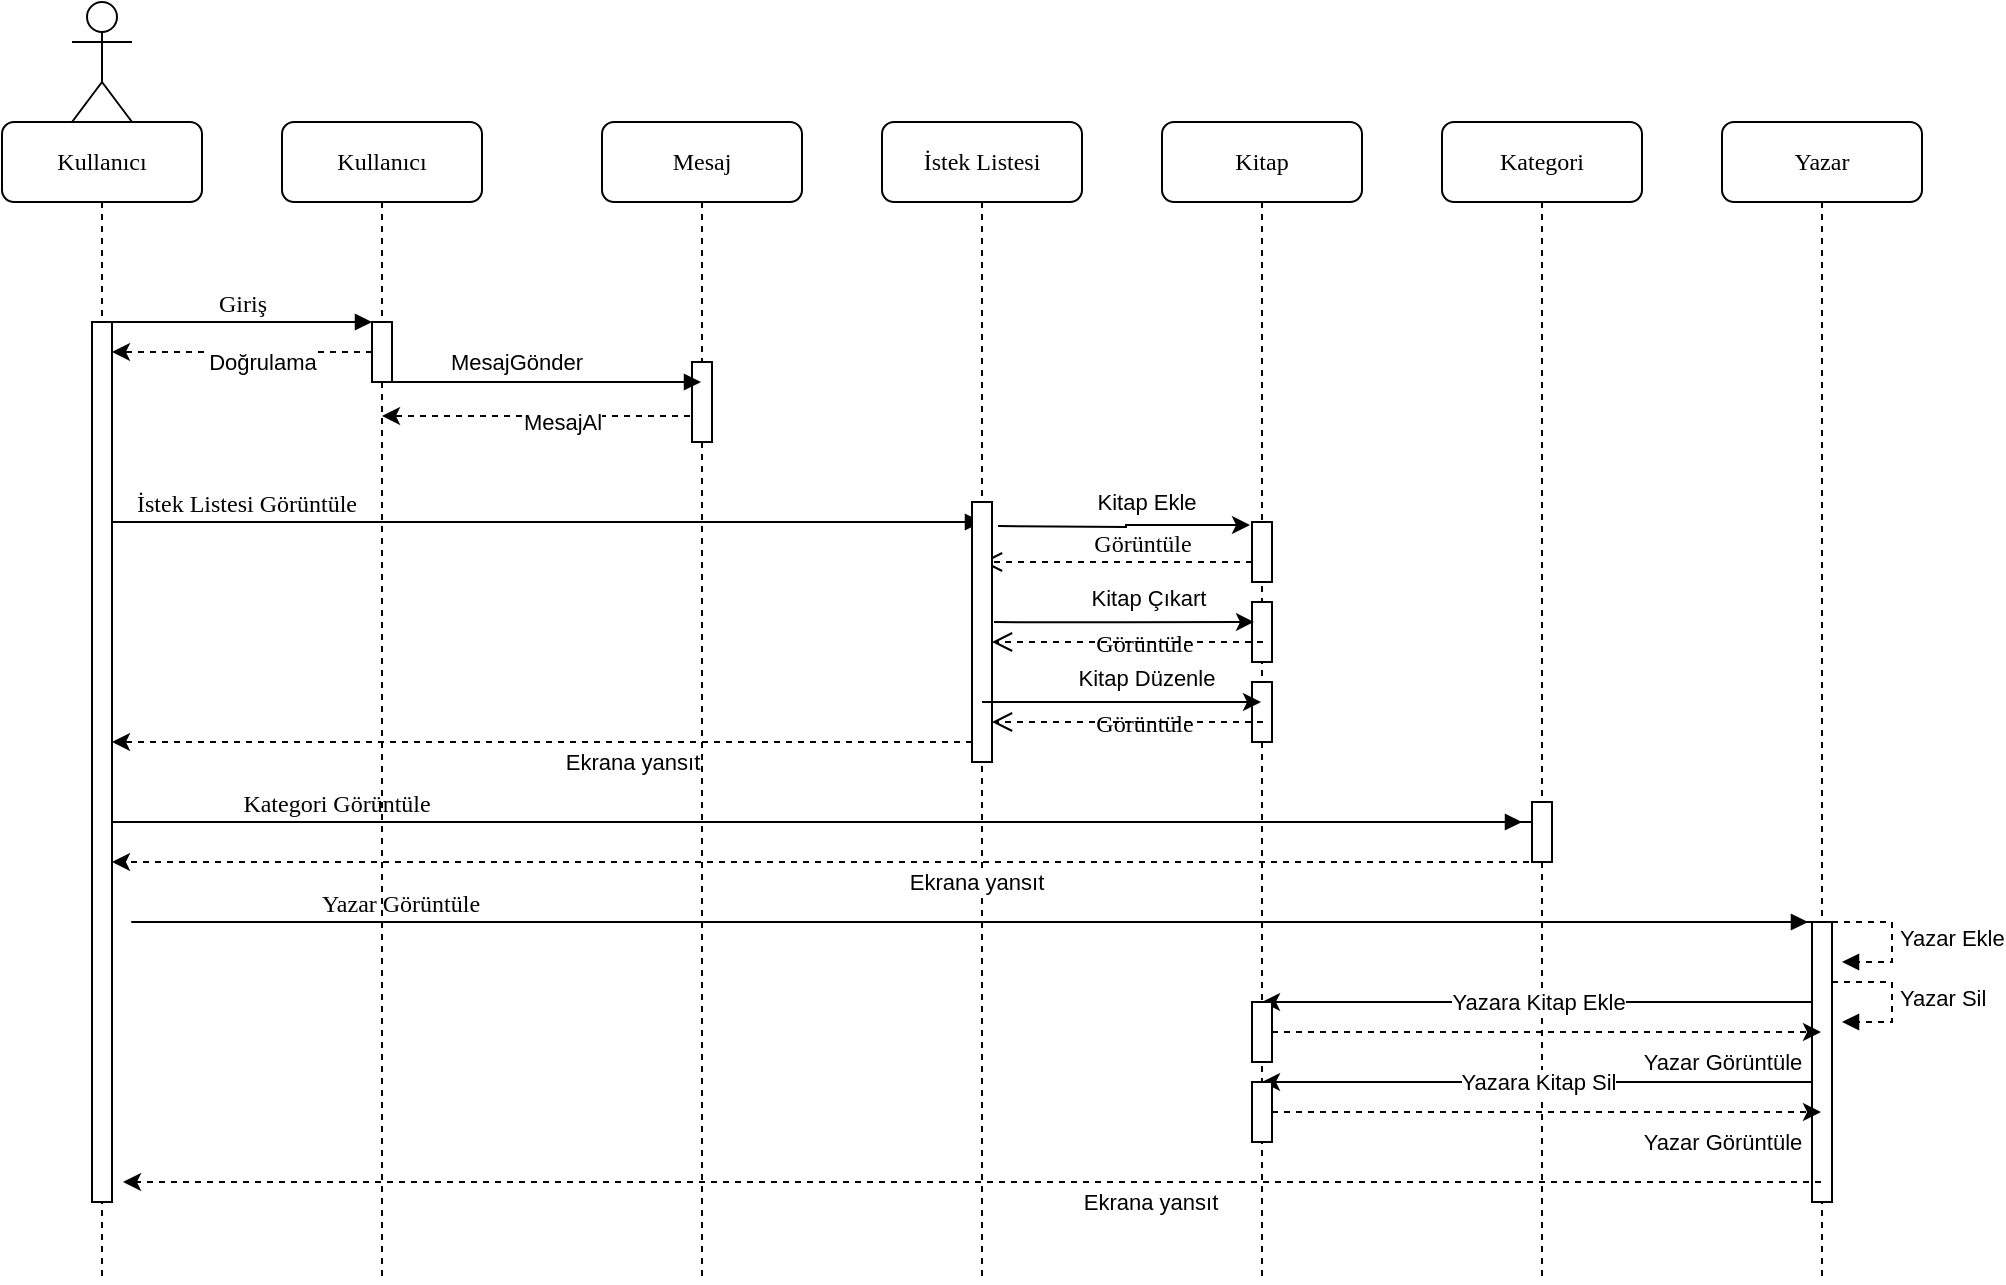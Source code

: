 <mxfile version="14.7.3" type="github">
  <diagram name="Page-1" id="13e1069c-82ec-6db2-03f1-153e76fe0fe0">
    <mxGraphModel dx="946" dy="645" grid="1" gridSize="10" guides="1" tooltips="1" connect="1" arrows="1" fold="1" page="1" pageScale="1" pageWidth="1100" pageHeight="850" background="none" math="0" shadow="0">
      <root>
        <mxCell id="0" />
        <mxCell id="1" parent="0" />
        <mxCell id="7baba1c4bc27f4b0-2" value="Kullanıcı" style="shape=umlLifeline;perimeter=lifelinePerimeter;whiteSpace=wrap;html=1;container=1;collapsible=0;recursiveResize=0;outlineConnect=0;rounded=1;shadow=0;comic=0;labelBackgroundColor=none;strokeWidth=1;fontFamily=Verdana;fontSize=12;align=center;" parent="1" vertex="1">
          <mxGeometry x="140" y="70" width="100" height="580" as="geometry" />
        </mxCell>
        <mxCell id="7baba1c4bc27f4b0-10" value="" style="html=1;points=[];perimeter=orthogonalPerimeter;rounded=0;shadow=0;comic=0;labelBackgroundColor=none;strokeWidth=1;fontFamily=Verdana;fontSize=12;align=center;" parent="7baba1c4bc27f4b0-2" vertex="1">
          <mxGeometry x="45" y="100" width="10" height="30" as="geometry" />
        </mxCell>
        <mxCell id="7baba1c4bc27f4b0-3" value="Mesaj" style="shape=umlLifeline;perimeter=lifelinePerimeter;whiteSpace=wrap;html=1;container=1;collapsible=0;recursiveResize=0;outlineConnect=0;rounded=1;shadow=0;comic=0;labelBackgroundColor=none;strokeWidth=1;fontFamily=Verdana;fontSize=12;align=center;" parent="1" vertex="1">
          <mxGeometry x="300" y="70" width="100" height="580" as="geometry" />
        </mxCell>
        <mxCell id="7baba1c4bc27f4b0-13" value="" style="html=1;points=[];perimeter=orthogonalPerimeter;rounded=0;shadow=0;comic=0;labelBackgroundColor=none;strokeWidth=1;fontFamily=Verdana;fontSize=12;align=center;" parent="7baba1c4bc27f4b0-3" vertex="1">
          <mxGeometry x="45" y="120" width="10" height="40" as="geometry" />
        </mxCell>
        <mxCell id="7baba1c4bc27f4b0-4" value="İstek Listesi" style="shape=umlLifeline;perimeter=lifelinePerimeter;whiteSpace=wrap;html=1;container=1;collapsible=0;recursiveResize=0;outlineConnect=0;rounded=1;shadow=0;comic=0;labelBackgroundColor=none;strokeWidth=1;fontFamily=Verdana;fontSize=12;align=center;" parent="1" vertex="1">
          <mxGeometry x="440" y="70" width="100" height="580" as="geometry" />
        </mxCell>
        <mxCell id="7baba1c4bc27f4b0-5" value="Kitap" style="shape=umlLifeline;perimeter=lifelinePerimeter;whiteSpace=wrap;html=1;container=1;collapsible=0;recursiveResize=0;outlineConnect=0;rounded=1;shadow=0;comic=0;labelBackgroundColor=none;strokeWidth=1;fontFamily=Verdana;fontSize=12;align=center;" parent="1" vertex="1">
          <mxGeometry x="580" y="70" width="100" height="580" as="geometry" />
        </mxCell>
        <mxCell id="7baba1c4bc27f4b0-6" value="Kategori" style="shape=umlLifeline;perimeter=lifelinePerimeter;whiteSpace=wrap;html=1;container=1;collapsible=0;recursiveResize=0;outlineConnect=0;rounded=1;shadow=0;comic=0;labelBackgroundColor=none;strokeWidth=1;fontFamily=Verdana;fontSize=12;align=center;" parent="1" vertex="1">
          <mxGeometry x="720" y="70" width="100" height="580" as="geometry" />
        </mxCell>
        <mxCell id="7baba1c4bc27f4b0-7" value="Yazar" style="shape=umlLifeline;perimeter=lifelinePerimeter;whiteSpace=wrap;html=1;container=1;collapsible=0;recursiveResize=0;outlineConnect=0;rounded=1;shadow=0;comic=0;labelBackgroundColor=none;strokeWidth=1;fontFamily=Verdana;fontSize=12;align=center;" parent="1" vertex="1">
          <mxGeometry x="860" y="70" width="100" height="580" as="geometry" />
        </mxCell>
        <mxCell id="7baba1c4bc27f4b0-8" value="Kullanıcı" style="shape=umlLifeline;perimeter=lifelinePerimeter;whiteSpace=wrap;html=1;container=1;collapsible=0;recursiveResize=0;outlineConnect=0;rounded=1;shadow=0;comic=0;labelBackgroundColor=none;strokeWidth=1;fontFamily=Verdana;fontSize=12;align=center;" parent="1" vertex="1">
          <mxGeometry y="70" width="100" height="580" as="geometry" />
        </mxCell>
        <mxCell id="7baba1c4bc27f4b0-9" value="" style="html=1;points=[];perimeter=orthogonalPerimeter;rounded=0;shadow=0;comic=0;labelBackgroundColor=none;strokeWidth=1;fontFamily=Verdana;fontSize=12;align=center;" parent="7baba1c4bc27f4b0-8" vertex="1">
          <mxGeometry x="45" y="100" width="10" height="440" as="geometry" />
        </mxCell>
        <mxCell id="7baba1c4bc27f4b0-19" value="" style="html=1;points=[];perimeter=orthogonalPerimeter;rounded=0;shadow=0;comic=0;labelBackgroundColor=none;strokeWidth=1;fontFamily=Verdana;fontSize=12;align=center;" parent="1" vertex="1">
          <mxGeometry x="625" y="270" width="10" height="30" as="geometry" />
        </mxCell>
        <mxCell id="7baba1c4bc27f4b0-20" value="İstek Listesi Görüntüle" style="html=1;verticalAlign=bottom;endArrow=block;labelBackgroundColor=none;fontFamily=Verdana;fontSize=12;edgeStyle=elbowEdgeStyle;elbow=vertical;" parent="1" edge="1">
          <mxGeometry x="0.167" relative="1" as="geometry">
            <mxPoint x="495" y="270" as="sourcePoint" />
            <mxPoint x="490" y="270" as="targetPoint" />
            <Array as="points">
              <mxPoint x="50" y="270" />
            </Array>
            <mxPoint as="offset" />
          </mxGeometry>
        </mxCell>
        <mxCell id="7baba1c4bc27f4b0-21" value="Görüntüle" style="html=1;verticalAlign=bottom;endArrow=open;dashed=1;endSize=8;labelBackgroundColor=none;fontFamily=Verdana;fontSize=12;edgeStyle=elbowEdgeStyle;elbow=vertical;" parent="1" source="7baba1c4bc27f4b0-19" target="7baba1c4bc27f4b0-4" edge="1">
          <mxGeometry x="-0.188" relative="1" as="geometry">
            <mxPoint x="490" y="260" as="targetPoint" />
            <Array as="points">
              <mxPoint x="600" y="290" />
              <mxPoint x="570" y="250" />
              <mxPoint x="600" y="250" />
            </Array>
            <mxPoint as="offset" />
          </mxGeometry>
        </mxCell>
        <mxCell id="7baba1c4bc27f4b0-11" value="Giriş" style="html=1;verticalAlign=bottom;endArrow=block;entryX=0;entryY=0;labelBackgroundColor=none;fontFamily=Verdana;fontSize=12;edgeStyle=elbowEdgeStyle;elbow=vertical;" parent="1" source="7baba1c4bc27f4b0-9" target="7baba1c4bc27f4b0-10" edge="1">
          <mxGeometry relative="1" as="geometry">
            <mxPoint x="120" y="180" as="sourcePoint" />
          </mxGeometry>
        </mxCell>
        <mxCell id="7baba1c4bc27f4b0-14" value="" style="html=1;verticalAlign=bottom;endArrow=block;labelBackgroundColor=none;fontFamily=Verdana;fontSize=12;edgeStyle=elbowEdgeStyle;elbow=vertical;" parent="1" source="7baba1c4bc27f4b0-2" target="7baba1c4bc27f4b0-3" edge="1">
          <mxGeometry relative="1" as="geometry">
            <mxPoint x="270" y="190" as="sourcePoint" />
            <Array as="points">
              <mxPoint x="270" y="200" />
              <mxPoint x="300" y="200" />
              <mxPoint x="200" y="200" />
            </Array>
          </mxGeometry>
        </mxCell>
        <mxCell id="i9HsaNA9DBuEOWq2cZVc-2" value="MesajGönder" style="edgeLabel;html=1;align=center;verticalAlign=middle;resizable=0;points=[];" vertex="1" connectable="0" parent="7baba1c4bc27f4b0-14">
          <mxGeometry x="-0.16" y="-4" relative="1" as="geometry">
            <mxPoint y="-14" as="offset" />
          </mxGeometry>
        </mxCell>
        <mxCell id="i9HsaNA9DBuEOWq2cZVc-8" style="edgeStyle=orthogonalEdgeStyle;rounded=0;orthogonalLoop=1;jettySize=auto;html=1;entryX=-0.1;entryY=0.05;entryDx=0;entryDy=0;entryPerimeter=0;" edge="1" parent="1" target="7baba1c4bc27f4b0-19">
          <mxGeometry relative="1" as="geometry">
            <mxPoint x="498" y="272" as="sourcePoint" />
          </mxGeometry>
        </mxCell>
        <mxCell id="i9HsaNA9DBuEOWq2cZVc-9" value="Kitap Ekle" style="edgeLabel;html=1;align=center;verticalAlign=middle;resizable=0;points=[];" vertex="1" connectable="0" parent="i9HsaNA9DBuEOWq2cZVc-8">
          <mxGeometry x="0.175" y="-1" relative="1" as="geometry">
            <mxPoint y="-13" as="offset" />
          </mxGeometry>
        </mxCell>
        <mxCell id="i9HsaNA9DBuEOWq2cZVc-20" style="edgeStyle=orthogonalEdgeStyle;rounded=0;orthogonalLoop=1;jettySize=auto;html=1;dashed=1;" edge="1" parent="1" source="7baba1c4bc27f4b0-34">
          <mxGeometry relative="1" as="geometry">
            <mxPoint x="55" y="380" as="targetPoint" />
            <Array as="points">
              <mxPoint x="55" y="380" />
            </Array>
          </mxGeometry>
        </mxCell>
        <mxCell id="i9HsaNA9DBuEOWq2cZVc-21" value="Ekrana yansıt&lt;br&gt;" style="edgeLabel;html=1;align=center;verticalAlign=middle;resizable=0;points=[];" vertex="1" connectable="0" parent="i9HsaNA9DBuEOWq2cZVc-20">
          <mxGeometry x="-0.208" y="4" relative="1" as="geometry">
            <mxPoint y="6" as="offset" />
          </mxGeometry>
        </mxCell>
        <mxCell id="7baba1c4bc27f4b0-34" value="" style="html=1;points=[];perimeter=orthogonalPerimeter;rounded=0;shadow=0;comic=0;labelBackgroundColor=none;strokeWidth=1;fontFamily=Verdana;fontSize=12;align=center;" parent="1" vertex="1">
          <mxGeometry x="485" y="260" width="10" height="130" as="geometry" />
        </mxCell>
        <mxCell id="i9HsaNA9DBuEOWq2cZVc-1" value="" style="shape=umlActor;verticalLabelPosition=bottom;verticalAlign=top;html=1;outlineConnect=0;" vertex="1" parent="1">
          <mxGeometry x="35" y="10" width="30" height="60" as="geometry" />
        </mxCell>
        <mxCell id="i9HsaNA9DBuEOWq2cZVc-4" style="edgeStyle=orthogonalEdgeStyle;rounded=0;orthogonalLoop=1;jettySize=auto;html=1;dashed=1;" edge="1" parent="1" target="7baba1c4bc27f4b0-2">
          <mxGeometry relative="1" as="geometry">
            <mxPoint x="344" y="217" as="sourcePoint" />
            <Array as="points">
              <mxPoint x="240" y="217" />
              <mxPoint x="240" y="217" />
            </Array>
          </mxGeometry>
        </mxCell>
        <mxCell id="i9HsaNA9DBuEOWq2cZVc-5" value="MesajAl" style="edgeLabel;html=1;align=center;verticalAlign=middle;resizable=0;points=[];" vertex="1" connectable="0" parent="i9HsaNA9DBuEOWq2cZVc-4">
          <mxGeometry x="-0.282" y="-3" relative="1" as="geometry">
            <mxPoint x="-9" y="6" as="offset" />
          </mxGeometry>
        </mxCell>
        <mxCell id="i9HsaNA9DBuEOWq2cZVc-6" style="edgeStyle=orthogonalEdgeStyle;rounded=0;orthogonalLoop=1;jettySize=auto;html=1;entryX=1;entryY=0.034;entryDx=0;entryDy=0;entryPerimeter=0;dashed=1;" edge="1" parent="1" source="7baba1c4bc27f4b0-10" target="7baba1c4bc27f4b0-9">
          <mxGeometry relative="1" as="geometry" />
        </mxCell>
        <mxCell id="i9HsaNA9DBuEOWq2cZVc-7" value="Doğrulama" style="edgeLabel;html=1;align=center;verticalAlign=middle;resizable=0;points=[];" vertex="1" connectable="0" parent="i9HsaNA9DBuEOWq2cZVc-6">
          <mxGeometry x="-0.231" relative="1" as="geometry">
            <mxPoint x="-5" y="5" as="offset" />
          </mxGeometry>
        </mxCell>
        <mxCell id="i9HsaNA9DBuEOWq2cZVc-10" value="" style="html=1;points=[];perimeter=orthogonalPerimeter;rounded=0;shadow=0;comic=0;labelBackgroundColor=none;strokeWidth=1;fontFamily=Verdana;fontSize=12;align=center;" vertex="1" parent="1">
          <mxGeometry x="625" y="310" width="10" height="30" as="geometry" />
        </mxCell>
        <mxCell id="i9HsaNA9DBuEOWq2cZVc-11" style="edgeStyle=orthogonalEdgeStyle;rounded=0;orthogonalLoop=1;jettySize=auto;html=1;entryX=0.1;entryY=0.333;entryDx=0;entryDy=0;entryPerimeter=0;exitX=1.1;exitY=0.462;exitDx=0;exitDy=0;exitPerimeter=0;" edge="1" parent="1" source="7baba1c4bc27f4b0-34" target="i9HsaNA9DBuEOWq2cZVc-10">
          <mxGeometry relative="1" as="geometry">
            <mxPoint x="490" y="310.5" as="sourcePoint" />
            <mxPoint x="630" y="320" as="targetPoint" />
          </mxGeometry>
        </mxCell>
        <mxCell id="i9HsaNA9DBuEOWq2cZVc-12" value="Kitap Çıkart" style="edgeLabel;html=1;align=center;verticalAlign=middle;resizable=0;points=[];" vertex="1" connectable="0" parent="i9HsaNA9DBuEOWq2cZVc-11">
          <mxGeometry x="0.175" y="-1" relative="1" as="geometry">
            <mxPoint y="-13" as="offset" />
          </mxGeometry>
        </mxCell>
        <mxCell id="i9HsaNA9DBuEOWq2cZVc-13" value="Görüntüle" style="html=1;verticalAlign=bottom;endArrow=open;dashed=1;endSize=8;labelBackgroundColor=none;fontFamily=Verdana;fontSize=12;edgeStyle=elbowEdgeStyle;elbow=vertical;" edge="1" parent="1">
          <mxGeometry x="-0.107" y="10" relative="1" as="geometry">
            <mxPoint x="495" y="330" as="targetPoint" />
            <Array as="points">
              <mxPoint x="605.5" y="330" />
              <mxPoint x="575.5" y="290" />
              <mxPoint x="605.5" y="290" />
            </Array>
            <mxPoint x="630.5" y="330" as="sourcePoint" />
            <mxPoint x="1" as="offset" />
          </mxGeometry>
        </mxCell>
        <mxCell id="i9HsaNA9DBuEOWq2cZVc-14" value="" style="html=1;points=[];perimeter=orthogonalPerimeter;rounded=0;shadow=0;comic=0;labelBackgroundColor=none;strokeWidth=1;fontFamily=Verdana;fontSize=12;align=center;" vertex="1" parent="1">
          <mxGeometry x="625" y="350" width="10" height="30" as="geometry" />
        </mxCell>
        <mxCell id="i9HsaNA9DBuEOWq2cZVc-15" style="edgeStyle=orthogonalEdgeStyle;rounded=0;orthogonalLoop=1;jettySize=auto;html=1;" edge="1" parent="1" source="7baba1c4bc27f4b0-4" target="7baba1c4bc27f4b0-5">
          <mxGeometry relative="1" as="geometry">
            <mxPoint x="506" y="330.06" as="sourcePoint" />
            <mxPoint x="623" y="350" as="targetPoint" />
            <Array as="points" />
          </mxGeometry>
        </mxCell>
        <mxCell id="i9HsaNA9DBuEOWq2cZVc-16" value="Kitap Düzenle" style="edgeLabel;html=1;align=center;verticalAlign=middle;resizable=0;points=[];" vertex="1" connectable="0" parent="i9HsaNA9DBuEOWq2cZVc-15">
          <mxGeometry x="0.175" y="-1" relative="1" as="geometry">
            <mxPoint y="-13" as="offset" />
          </mxGeometry>
        </mxCell>
        <mxCell id="i9HsaNA9DBuEOWq2cZVc-17" value="Görüntüle" style="html=1;verticalAlign=bottom;endArrow=open;dashed=1;endSize=8;labelBackgroundColor=none;fontFamily=Verdana;fontSize=12;edgeStyle=elbowEdgeStyle;elbow=vertical;" edge="1" parent="1">
          <mxGeometry x="-0.107" y="10" relative="1" as="geometry">
            <mxPoint x="495" y="370" as="targetPoint" />
            <Array as="points">
              <mxPoint x="605.5" y="370" />
              <mxPoint x="575.5" y="330" />
              <mxPoint x="605.5" y="330" />
            </Array>
            <mxPoint x="630.5" y="370" as="sourcePoint" />
            <mxPoint x="1" as="offset" />
          </mxGeometry>
        </mxCell>
        <mxCell id="i9HsaNA9DBuEOWq2cZVc-18" value="" style="html=1;points=[];perimeter=orthogonalPerimeter;rounded=0;shadow=0;comic=0;labelBackgroundColor=none;strokeWidth=1;fontFamily=Verdana;fontSize=12;align=center;" vertex="1" parent="1">
          <mxGeometry x="765" y="410" width="10" height="30" as="geometry" />
        </mxCell>
        <mxCell id="i9HsaNA9DBuEOWq2cZVc-22" value="Kategori Görüntüle" style="html=1;verticalAlign=bottom;endArrow=block;labelBackgroundColor=none;fontFamily=Verdana;fontSize=12;edgeStyle=elbowEdgeStyle;elbow=vertical;" edge="1" parent="1">
          <mxGeometry x="0.167" relative="1" as="geometry">
            <mxPoint x="765" y="420" as="sourcePoint" />
            <mxPoint x="760" y="420" as="targetPoint" />
            <Array as="points">
              <mxPoint x="50" y="420" />
            </Array>
            <mxPoint as="offset" />
          </mxGeometry>
        </mxCell>
        <mxCell id="i9HsaNA9DBuEOWq2cZVc-23" style="edgeStyle=orthogonalEdgeStyle;rounded=0;orthogonalLoop=1;jettySize=auto;html=1;dashed=1;" edge="1" parent="1" source="7baba1c4bc27f4b0-6">
          <mxGeometry relative="1" as="geometry">
            <mxPoint x="485" y="440" as="sourcePoint" />
            <mxPoint x="55" y="440" as="targetPoint" />
            <Array as="points">
              <mxPoint x="700" y="440" />
              <mxPoint x="700" y="440" />
            </Array>
          </mxGeometry>
        </mxCell>
        <mxCell id="i9HsaNA9DBuEOWq2cZVc-24" value="Ekrana yansıt&lt;br&gt;" style="edgeLabel;html=1;align=center;verticalAlign=middle;resizable=0;points=[];" vertex="1" connectable="0" parent="i9HsaNA9DBuEOWq2cZVc-23">
          <mxGeometry x="-0.208" y="4" relative="1" as="geometry">
            <mxPoint y="6" as="offset" />
          </mxGeometry>
        </mxCell>
        <mxCell id="i9HsaNA9DBuEOWq2cZVc-30" value="Yazara Kitap Ekle" style="edgeStyle=orthogonalEdgeStyle;rounded=0;orthogonalLoop=1;jettySize=auto;html=1;" edge="1" parent="1" source="i9HsaNA9DBuEOWq2cZVc-25">
          <mxGeometry relative="1" as="geometry">
            <mxPoint x="630" y="510" as="targetPoint" />
            <Array as="points">
              <mxPoint x="630" y="510" />
            </Array>
          </mxGeometry>
        </mxCell>
        <mxCell id="i9HsaNA9DBuEOWq2cZVc-25" value="" style="html=1;points=[];perimeter=orthogonalPerimeter;rounded=0;shadow=0;comic=0;labelBackgroundColor=none;strokeWidth=1;fontFamily=Verdana;fontSize=12;align=center;" vertex="1" parent="1">
          <mxGeometry x="905" y="470" width="10" height="140" as="geometry" />
        </mxCell>
        <mxCell id="i9HsaNA9DBuEOWq2cZVc-26" value="Yazar Görüntüle" style="html=1;verticalAlign=bottom;endArrow=block;labelBackgroundColor=none;fontFamily=Verdana;fontSize=12;edgeStyle=elbowEdgeStyle;elbow=vertical;" edge="1" parent="1">
          <mxGeometry x="0.167" relative="1" as="geometry">
            <mxPoint x="908" y="470" as="sourcePoint" />
            <mxPoint x="903" y="470" as="targetPoint" />
            <Array as="points">
              <mxPoint x="60" y="470" />
            </Array>
            <mxPoint as="offset" />
          </mxGeometry>
        </mxCell>
        <mxCell id="i9HsaNA9DBuEOWq2cZVc-28" value="Yazar Ekle" style="edgeStyle=orthogonalEdgeStyle;html=1;align=left;spacingLeft=2;endArrow=block;rounded=0;entryX=1;entryY=0;dashed=1;" edge="1" parent="1">
          <mxGeometry relative="1" as="geometry">
            <mxPoint x="915" y="470" as="sourcePoint" />
            <Array as="points">
              <mxPoint x="945" y="470" />
              <mxPoint x="945" y="490" />
            </Array>
            <mxPoint x="920" y="490" as="targetPoint" />
          </mxGeometry>
        </mxCell>
        <mxCell id="i9HsaNA9DBuEOWq2cZVc-29" value="Yazar Sil" style="edgeStyle=orthogonalEdgeStyle;html=1;align=left;spacingLeft=2;endArrow=block;rounded=0;entryX=1;entryY=0;dashed=1;" edge="1" parent="1">
          <mxGeometry relative="1" as="geometry">
            <mxPoint x="915" y="500" as="sourcePoint" />
            <Array as="points">
              <mxPoint x="945" y="500" />
              <mxPoint x="945" y="520" />
            </Array>
            <mxPoint x="920" y="520" as="targetPoint" />
          </mxGeometry>
        </mxCell>
        <mxCell id="i9HsaNA9DBuEOWq2cZVc-32" style="edgeStyle=orthogonalEdgeStyle;rounded=0;orthogonalLoop=1;jettySize=auto;html=1;dashed=1;" edge="1" parent="1" source="i9HsaNA9DBuEOWq2cZVc-31" target="7baba1c4bc27f4b0-7">
          <mxGeometry relative="1" as="geometry">
            <Array as="points">
              <mxPoint x="840" y="525" />
              <mxPoint x="840" y="525" />
            </Array>
          </mxGeometry>
        </mxCell>
        <mxCell id="i9HsaNA9DBuEOWq2cZVc-33" value="Yazar Görüntüle" style="edgeLabel;html=1;align=center;verticalAlign=middle;resizable=0;points=[];" vertex="1" connectable="0" parent="i9HsaNA9DBuEOWq2cZVc-32">
          <mxGeometry x="0.639" y="-3" relative="1" as="geometry">
            <mxPoint y="12" as="offset" />
          </mxGeometry>
        </mxCell>
        <mxCell id="i9HsaNA9DBuEOWq2cZVc-31" value="" style="html=1;points=[];perimeter=orthogonalPerimeter;rounded=0;shadow=0;comic=0;labelBackgroundColor=none;strokeWidth=1;fontFamily=Verdana;fontSize=12;align=center;" vertex="1" parent="1">
          <mxGeometry x="625" y="510" width="10" height="30" as="geometry" />
        </mxCell>
        <mxCell id="i9HsaNA9DBuEOWq2cZVc-34" value="Yazara Kitap Sil" style="edgeStyle=orthogonalEdgeStyle;rounded=0;orthogonalLoop=1;jettySize=auto;html=1;" edge="1" parent="1">
          <mxGeometry relative="1" as="geometry">
            <mxPoint x="905" y="550" as="sourcePoint" />
            <mxPoint x="630" y="550" as="targetPoint" />
            <Array as="points">
              <mxPoint x="630" y="550" />
            </Array>
          </mxGeometry>
        </mxCell>
        <mxCell id="i9HsaNA9DBuEOWq2cZVc-35" style="edgeStyle=orthogonalEdgeStyle;rounded=0;orthogonalLoop=1;jettySize=auto;html=1;dashed=1;" edge="1" parent="1" source="i9HsaNA9DBuEOWq2cZVc-37">
          <mxGeometry relative="1" as="geometry">
            <mxPoint x="909.5" y="565" as="targetPoint" />
            <Array as="points">
              <mxPoint x="840" y="565" />
              <mxPoint x="840" y="565" />
            </Array>
          </mxGeometry>
        </mxCell>
        <mxCell id="i9HsaNA9DBuEOWq2cZVc-36" value="Yazar Görüntüle" style="edgeLabel;html=1;align=center;verticalAlign=middle;resizable=0;points=[];" vertex="1" connectable="0" parent="i9HsaNA9DBuEOWq2cZVc-35">
          <mxGeometry x="0.639" y="-3" relative="1" as="geometry">
            <mxPoint y="12" as="offset" />
          </mxGeometry>
        </mxCell>
        <mxCell id="i9HsaNA9DBuEOWq2cZVc-37" value="" style="html=1;points=[];perimeter=orthogonalPerimeter;rounded=0;shadow=0;comic=0;labelBackgroundColor=none;strokeWidth=1;fontFamily=Verdana;fontSize=12;align=center;" vertex="1" parent="1">
          <mxGeometry x="625" y="550" width="10" height="30" as="geometry" />
        </mxCell>
        <mxCell id="i9HsaNA9DBuEOWq2cZVc-38" style="edgeStyle=orthogonalEdgeStyle;rounded=0;orthogonalLoop=1;jettySize=auto;html=1;dashed=1;" edge="1" parent="1" source="7baba1c4bc27f4b0-7">
          <mxGeometry relative="1" as="geometry">
            <mxPoint x="775" y="600" as="sourcePoint" />
            <mxPoint x="60.5" y="600" as="targetPoint" />
            <Array as="points">
              <mxPoint x="700" y="600" />
              <mxPoint x="700" y="600" />
            </Array>
          </mxGeometry>
        </mxCell>
        <mxCell id="i9HsaNA9DBuEOWq2cZVc-39" value="Ekrana yansıt&lt;br&gt;" style="edgeLabel;html=1;align=center;verticalAlign=middle;resizable=0;points=[];" vertex="1" connectable="0" parent="i9HsaNA9DBuEOWq2cZVc-38">
          <mxGeometry x="-0.208" y="4" relative="1" as="geometry">
            <mxPoint y="6" as="offset" />
          </mxGeometry>
        </mxCell>
      </root>
    </mxGraphModel>
  </diagram>
</mxfile>
